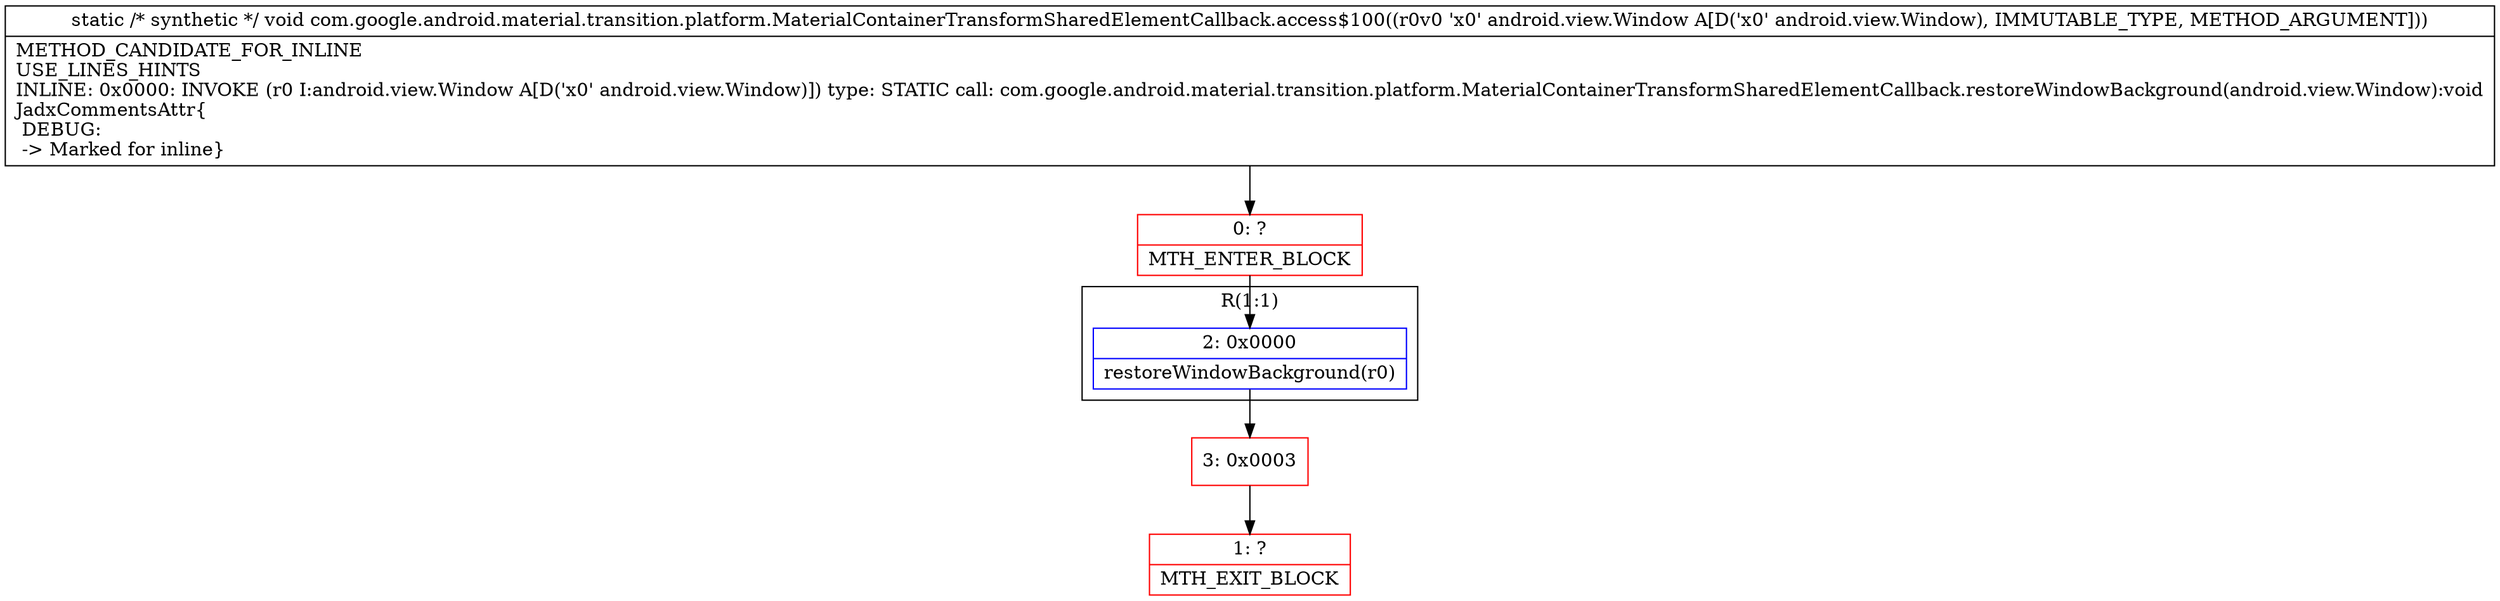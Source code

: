 digraph "CFG forcom.google.android.material.transition.platform.MaterialContainerTransformSharedElementCallback.access$100(Landroid\/view\/Window;)V" {
subgraph cluster_Region_1189239845 {
label = "R(1:1)";
node [shape=record,color=blue];
Node_2 [shape=record,label="{2\:\ 0x0000|restoreWindowBackground(r0)\l}"];
}
Node_0 [shape=record,color=red,label="{0\:\ ?|MTH_ENTER_BLOCK\l}"];
Node_3 [shape=record,color=red,label="{3\:\ 0x0003}"];
Node_1 [shape=record,color=red,label="{1\:\ ?|MTH_EXIT_BLOCK\l}"];
MethodNode[shape=record,label="{static \/* synthetic *\/ void com.google.android.material.transition.platform.MaterialContainerTransformSharedElementCallback.access$100((r0v0 'x0' android.view.Window A[D('x0' android.view.Window), IMMUTABLE_TYPE, METHOD_ARGUMENT]))  | METHOD_CANDIDATE_FOR_INLINE\lUSE_LINES_HINTS\lINLINE: 0x0000: INVOKE  (r0 I:android.view.Window A[D('x0' android.view.Window)]) type: STATIC call: com.google.android.material.transition.platform.MaterialContainerTransformSharedElementCallback.restoreWindowBackground(android.view.Window):void\lJadxCommentsAttr\{\l DEBUG: \l \-\> Marked for inline\}\l}"];
MethodNode -> Node_0;Node_2 -> Node_3;
Node_0 -> Node_2;
Node_3 -> Node_1;
}


